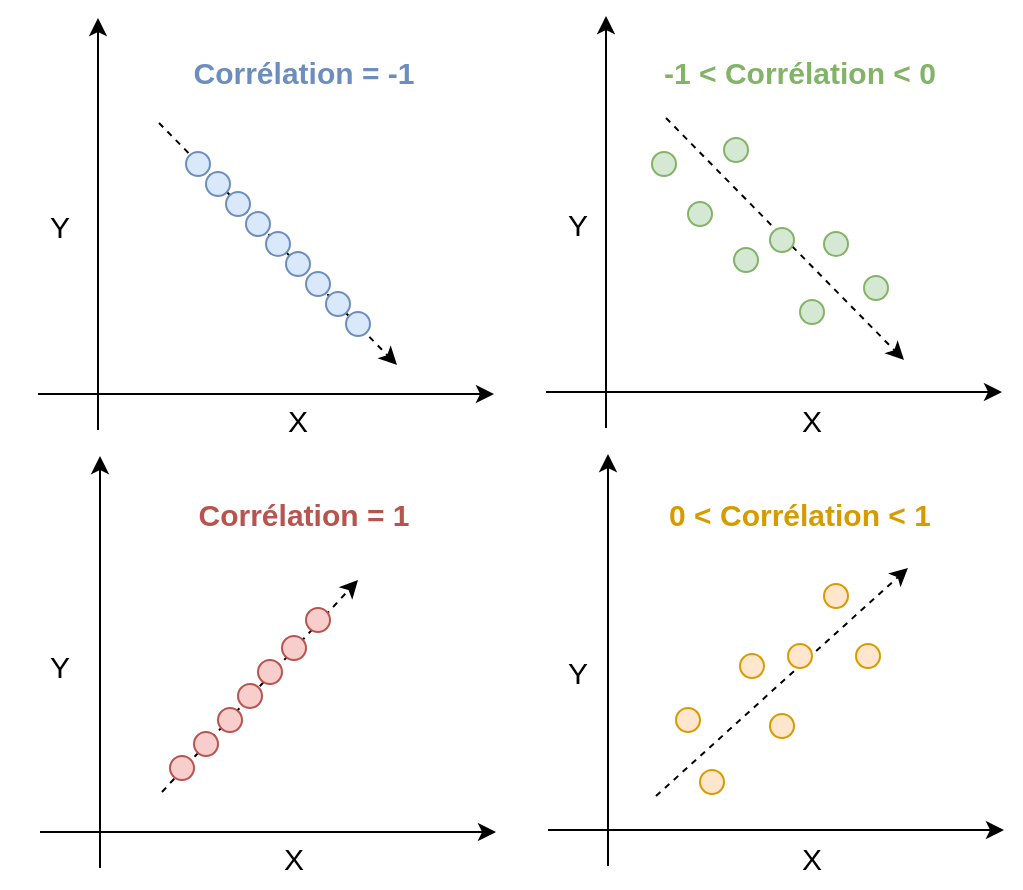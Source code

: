 <mxfile version="15.5.6" type="device"><diagram id="Cc-1J3vlMqXMMSnoMurv" name="Page-1"><mxGraphModel dx="813" dy="462" grid="0" gridSize="10" guides="1" tooltips="1" connect="1" arrows="1" fold="1" page="0" pageScale="1" pageWidth="827" pageHeight="1169" math="0" shadow="0"><root><mxCell id="0"/><mxCell id="1" parent="0"/><mxCell id="tRNcf5Hk0XrNbkv9Th14-49" value="" style="endArrow=classic;html=1;rounded=0;dashed=1;" edge="1" parent="1"><mxGeometry width="50" height="50" relative="1" as="geometry"><mxPoint x="149" y="598" as="sourcePoint"/><mxPoint x="247" y="492" as="targetPoint"/></mxGeometry></mxCell><mxCell id="tRNcf5Hk0XrNbkv9Th14-18" value="" style="endArrow=classic;html=1;rounded=0;dashed=1;" edge="1" parent="1"><mxGeometry width="50" height="50" relative="1" as="geometry"><mxPoint x="147.5" y="263.5" as="sourcePoint"/><mxPoint x="266.5" y="384.5" as="targetPoint"/></mxGeometry></mxCell><mxCell id="tRNcf5Hk0XrNbkv9Th14-1" value="" style="endArrow=classic;html=1;rounded=0;" edge="1" parent="1"><mxGeometry width="50" height="50" relative="1" as="geometry"><mxPoint x="117" y="417" as="sourcePoint"/><mxPoint x="117" y="211" as="targetPoint"/></mxGeometry></mxCell><mxCell id="tRNcf5Hk0XrNbkv9Th14-2" value="" style="endArrow=classic;html=1;rounded=0;" edge="1" parent="1"><mxGeometry width="50" height="50" relative="1" as="geometry"><mxPoint x="87" y="399" as="sourcePoint"/><mxPoint x="315" y="399" as="targetPoint"/></mxGeometry></mxCell><mxCell id="tRNcf5Hk0XrNbkv9Th14-3" value="" style="endArrow=classic;html=1;rounded=0;" edge="1" parent="1"><mxGeometry width="50" height="50" relative="1" as="geometry"><mxPoint x="371" y="416" as="sourcePoint"/><mxPoint x="371" y="210" as="targetPoint"/></mxGeometry></mxCell><mxCell id="tRNcf5Hk0XrNbkv9Th14-4" value="" style="endArrow=classic;html=1;rounded=0;" edge="1" parent="1"><mxGeometry width="50" height="50" relative="1" as="geometry"><mxPoint x="341" y="398" as="sourcePoint"/><mxPoint x="569" y="398" as="targetPoint"/></mxGeometry></mxCell><mxCell id="tRNcf5Hk0XrNbkv9Th14-5" value="" style="endArrow=classic;html=1;rounded=0;" edge="1" parent="1"><mxGeometry width="50" height="50" relative="1" as="geometry"><mxPoint x="118" y="636" as="sourcePoint"/><mxPoint x="118" y="430" as="targetPoint"/></mxGeometry></mxCell><mxCell id="tRNcf5Hk0XrNbkv9Th14-6" value="" style="endArrow=classic;html=1;rounded=0;" edge="1" parent="1"><mxGeometry width="50" height="50" relative="1" as="geometry"><mxPoint x="88" y="618" as="sourcePoint"/><mxPoint x="316" y="618" as="targetPoint"/></mxGeometry></mxCell><mxCell id="tRNcf5Hk0XrNbkv9Th14-7" value="" style="endArrow=classic;html=1;rounded=0;" edge="1" parent="1"><mxGeometry width="50" height="50" relative="1" as="geometry"><mxPoint x="372" y="635" as="sourcePoint"/><mxPoint x="372" y="429" as="targetPoint"/></mxGeometry></mxCell><mxCell id="tRNcf5Hk0XrNbkv9Th14-8" value="" style="endArrow=classic;html=1;rounded=0;" edge="1" parent="1"><mxGeometry width="50" height="50" relative="1" as="geometry"><mxPoint x="342" y="617" as="sourcePoint"/><mxPoint x="570" y="617" as="targetPoint"/></mxGeometry></mxCell><mxCell id="tRNcf5Hk0XrNbkv9Th14-9" value="" style="ellipse;whiteSpace=wrap;html=1;aspect=fixed;fillColor=#dae8fc;strokeColor=#6c8ebf;" vertex="1" parent="1"><mxGeometry x="161" y="278" width="12" height="12" as="geometry"/></mxCell><mxCell id="tRNcf5Hk0XrNbkv9Th14-10" value="" style="ellipse;whiteSpace=wrap;html=1;aspect=fixed;fillColor=#dae8fc;strokeColor=#6c8ebf;" vertex="1" parent="1"><mxGeometry x="171" y="288" width="12" height="12" as="geometry"/></mxCell><mxCell id="tRNcf5Hk0XrNbkv9Th14-11" value="" style="ellipse;whiteSpace=wrap;html=1;aspect=fixed;fillColor=#dae8fc;strokeColor=#6c8ebf;" vertex="1" parent="1"><mxGeometry x="181" y="298" width="12" height="12" as="geometry"/></mxCell><mxCell id="tRNcf5Hk0XrNbkv9Th14-12" value="" style="ellipse;whiteSpace=wrap;html=1;aspect=fixed;fillColor=#dae8fc;strokeColor=#6c8ebf;" vertex="1" parent="1"><mxGeometry x="191" y="308" width="12" height="12" as="geometry"/></mxCell><mxCell id="tRNcf5Hk0XrNbkv9Th14-13" value="" style="ellipse;whiteSpace=wrap;html=1;aspect=fixed;fillColor=#dae8fc;strokeColor=#6c8ebf;" vertex="1" parent="1"><mxGeometry x="201" y="318" width="12" height="12" as="geometry"/></mxCell><mxCell id="tRNcf5Hk0XrNbkv9Th14-14" value="" style="ellipse;whiteSpace=wrap;html=1;aspect=fixed;fillColor=#dae8fc;strokeColor=#6c8ebf;" vertex="1" parent="1"><mxGeometry x="211" y="328" width="12" height="12" as="geometry"/></mxCell><mxCell id="tRNcf5Hk0XrNbkv9Th14-15" value="" style="ellipse;whiteSpace=wrap;html=1;aspect=fixed;fillColor=#dae8fc;strokeColor=#6c8ebf;" vertex="1" parent="1"><mxGeometry x="221" y="338" width="12" height="12" as="geometry"/></mxCell><mxCell id="tRNcf5Hk0XrNbkv9Th14-16" value="" style="ellipse;whiteSpace=wrap;html=1;aspect=fixed;fillColor=#dae8fc;strokeColor=#6c8ebf;" vertex="1" parent="1"><mxGeometry x="231" y="348" width="12" height="12" as="geometry"/></mxCell><mxCell id="tRNcf5Hk0XrNbkv9Th14-17" value="" style="ellipse;whiteSpace=wrap;html=1;aspect=fixed;fillColor=#dae8fc;strokeColor=#6c8ebf;" vertex="1" parent="1"><mxGeometry x="241" y="358" width="12" height="12" as="geometry"/></mxCell><mxCell id="tRNcf5Hk0XrNbkv9Th14-19" value="" style="endArrow=classic;html=1;rounded=0;dashed=1;" edge="1" parent="1"><mxGeometry width="50" height="50" relative="1" as="geometry"><mxPoint x="401" y="261" as="sourcePoint"/><mxPoint x="520" y="382" as="targetPoint"/></mxGeometry></mxCell><mxCell id="tRNcf5Hk0XrNbkv9Th14-21" value="" style="endArrow=classic;html=1;rounded=0;dashed=1;" edge="1" parent="1"><mxGeometry width="50" height="50" relative="1" as="geometry"><mxPoint x="396" y="600" as="sourcePoint"/><mxPoint x="522" y="486" as="targetPoint"/></mxGeometry></mxCell><mxCell id="tRNcf5Hk0XrNbkv9Th14-36" value="" style="ellipse;whiteSpace=wrap;html=1;aspect=fixed;fillColor=#f8cecc;strokeColor=#b85450;" vertex="1" parent="1"><mxGeometry x="153" y="580" width="12" height="12" as="geometry"/></mxCell><mxCell id="tRNcf5Hk0XrNbkv9Th14-37" value="" style="ellipse;whiteSpace=wrap;html=1;aspect=fixed;fillColor=#f8cecc;strokeColor=#b85450;" vertex="1" parent="1"><mxGeometry x="165" y="568" width="12" height="12" as="geometry"/></mxCell><mxCell id="tRNcf5Hk0XrNbkv9Th14-38" value="" style="ellipse;whiteSpace=wrap;html=1;aspect=fixed;fillColor=#f8cecc;strokeColor=#b85450;" vertex="1" parent="1"><mxGeometry x="177" y="556" width="12" height="12" as="geometry"/></mxCell><mxCell id="tRNcf5Hk0XrNbkv9Th14-39" value="" style="ellipse;whiteSpace=wrap;html=1;aspect=fixed;fillColor=#f8cecc;strokeColor=#b85450;" vertex="1" parent="1"><mxGeometry x="187" y="544" width="12" height="12" as="geometry"/></mxCell><mxCell id="tRNcf5Hk0XrNbkv9Th14-46" value="" style="ellipse;whiteSpace=wrap;html=1;aspect=fixed;fillColor=#f8cecc;strokeColor=#b85450;" vertex="1" parent="1"><mxGeometry x="197" y="532" width="12" height="12" as="geometry"/></mxCell><mxCell id="tRNcf5Hk0XrNbkv9Th14-47" value="" style="ellipse;whiteSpace=wrap;html=1;aspect=fixed;fillColor=#f8cecc;strokeColor=#b85450;" vertex="1" parent="1"><mxGeometry x="209" y="520" width="12" height="12" as="geometry"/></mxCell><mxCell id="tRNcf5Hk0XrNbkv9Th14-48" value="" style="ellipse;whiteSpace=wrap;html=1;aspect=fixed;fillColor=#f8cecc;strokeColor=#B85450;" vertex="1" parent="1"><mxGeometry x="221" y="506" width="12" height="12" as="geometry"/></mxCell><mxCell id="tRNcf5Hk0XrNbkv9Th14-50" value="" style="ellipse;whiteSpace=wrap;html=1;aspect=fixed;fillColor=#ffe6cc;strokeColor=#d79b00;" vertex="1" parent="1"><mxGeometry x="418" y="587" width="12" height="12" as="geometry"/></mxCell><mxCell id="tRNcf5Hk0XrNbkv9Th14-51" value="" style="ellipse;whiteSpace=wrap;html=1;aspect=fixed;fillColor=#ffe6cc;strokeColor=#d79b00;" vertex="1" parent="1"><mxGeometry x="406" y="556" width="12" height="12" as="geometry"/></mxCell><mxCell id="tRNcf5Hk0XrNbkv9Th14-52" value="" style="ellipse;whiteSpace=wrap;html=1;aspect=fixed;fillColor=#ffe6cc;strokeColor=#d79b00;" vertex="1" parent="1"><mxGeometry x="453" y="559" width="12" height="12" as="geometry"/></mxCell><mxCell id="tRNcf5Hk0XrNbkv9Th14-53" value="" style="ellipse;whiteSpace=wrap;html=1;aspect=fixed;fillColor=#ffe6cc;strokeColor=#d79b00;" vertex="1" parent="1"><mxGeometry x="462" y="524" width="12" height="12" as="geometry"/></mxCell><mxCell id="tRNcf5Hk0XrNbkv9Th14-54" value="" style="ellipse;whiteSpace=wrap;html=1;aspect=fixed;fillColor=#ffe6cc;strokeColor=#d79b00;" vertex="1" parent="1"><mxGeometry x="496" y="524" width="12" height="12" as="geometry"/></mxCell><mxCell id="tRNcf5Hk0XrNbkv9Th14-55" value="" style="ellipse;whiteSpace=wrap;html=1;aspect=fixed;fillColor=#ffe6cc;strokeColor=#d79b00;" vertex="1" parent="1"><mxGeometry x="438" y="529" width="12" height="12" as="geometry"/></mxCell><mxCell id="tRNcf5Hk0XrNbkv9Th14-56" value="" style="ellipse;whiteSpace=wrap;html=1;aspect=fixed;fillColor=#ffe6cc;strokeColor=#D79B00;" vertex="1" parent="1"><mxGeometry x="480" y="494" width="12" height="12" as="geometry"/></mxCell><mxCell id="tRNcf5Hk0XrNbkv9Th14-57" value="" style="ellipse;whiteSpace=wrap;html=1;aspect=fixed;fillColor=#d5e8d4;strokeColor=#82b366;" vertex="1" parent="1"><mxGeometry x="394" y="278" width="12" height="12" as="geometry"/></mxCell><mxCell id="tRNcf5Hk0XrNbkv9Th14-58" value="" style="ellipse;whiteSpace=wrap;html=1;aspect=fixed;fillColor=#d5e8d4;strokeColor=#82b366;" vertex="1" parent="1"><mxGeometry x="430" y="271" width="12" height="12" as="geometry"/></mxCell><mxCell id="tRNcf5Hk0XrNbkv9Th14-59" value="" style="ellipse;whiteSpace=wrap;html=1;aspect=fixed;fillColor=#d5e8d4;strokeColor=#82b366;" vertex="1" parent="1"><mxGeometry x="412" y="303" width="12" height="12" as="geometry"/></mxCell><mxCell id="tRNcf5Hk0XrNbkv9Th14-60" value="" style="ellipse;whiteSpace=wrap;html=1;aspect=fixed;fillColor=#d5e8d4;strokeColor=#82B366;" vertex="1" parent="1"><mxGeometry x="453" y="316" width="12" height="12" as="geometry"/></mxCell><mxCell id="tRNcf5Hk0XrNbkv9Th14-61" value="" style="ellipse;whiteSpace=wrap;html=1;aspect=fixed;fillColor=#d5e8d4;strokeColor=#82b366;" vertex="1" parent="1"><mxGeometry x="480" y="318" width="12" height="12" as="geometry"/></mxCell><mxCell id="tRNcf5Hk0XrNbkv9Th14-62" value="" style="ellipse;whiteSpace=wrap;html=1;aspect=fixed;fillColor=#d5e8d4;strokeColor=#82b366;" vertex="1" parent="1"><mxGeometry x="468" y="352" width="12" height="12" as="geometry"/></mxCell><mxCell id="tRNcf5Hk0XrNbkv9Th14-63" value="" style="ellipse;whiteSpace=wrap;html=1;aspect=fixed;fillColor=#d5e8d4;strokeColor=#82b366;" vertex="1" parent="1"><mxGeometry x="500" y="340" width="12" height="12" as="geometry"/></mxCell><mxCell id="tRNcf5Hk0XrNbkv9Th14-64" value="" style="ellipse;whiteSpace=wrap;html=1;aspect=fixed;fillColor=#d5e8d4;strokeColor=#82b366;" vertex="1" parent="1"><mxGeometry x="435" y="326" width="12" height="12" as="geometry"/></mxCell><mxCell id="tRNcf5Hk0XrNbkv9Th14-66" value="&lt;b&gt;&lt;font style=&quot;font-size: 15px&quot; color=&quot;#6c8ebf&quot;&gt;Corrélation = -1&lt;/font&gt;&lt;/b&gt;" style="text;html=1;strokeColor=none;fillColor=none;align=center;verticalAlign=middle;whiteSpace=wrap;rounded=0;" vertex="1" parent="1"><mxGeometry x="139" y="223" width="162" height="30" as="geometry"/></mxCell><mxCell id="tRNcf5Hk0XrNbkv9Th14-67" value="&lt;b&gt;&lt;font style=&quot;font-size: 15px&quot; color=&quot;#b85450&quot;&gt;Corrélation = 1&lt;/font&gt;&lt;/b&gt;" style="text;html=1;strokeColor=none;fillColor=none;align=center;verticalAlign=middle;whiteSpace=wrap;rounded=0;" vertex="1" parent="1"><mxGeometry x="139" y="444" width="162" height="30" as="geometry"/></mxCell><mxCell id="tRNcf5Hk0XrNbkv9Th14-68" value="&lt;b&gt;&lt;font style=&quot;font-size: 15px&quot; color=&quot;#d79b00&quot;&gt;0 &amp;lt; Corrélation &amp;lt; 1&lt;/font&gt;&lt;/b&gt;" style="text;html=1;strokeColor=none;fillColor=none;align=center;verticalAlign=middle;whiteSpace=wrap;rounded=0;" vertex="1" parent="1"><mxGeometry x="387" y="444" width="162" height="30" as="geometry"/></mxCell><mxCell id="tRNcf5Hk0XrNbkv9Th14-69" value="&lt;b&gt;&lt;font style=&quot;font-size: 15px&quot; color=&quot;#82b366&quot;&gt;-1 &amp;lt; Corrélation &amp;lt; 0&lt;/font&gt;&lt;/b&gt;" style="text;html=1;strokeColor=none;fillColor=none;align=center;verticalAlign=middle;whiteSpace=wrap;rounded=0;" vertex="1" parent="1"><mxGeometry x="387" y="223" width="162" height="30" as="geometry"/></mxCell><mxCell id="tRNcf5Hk0XrNbkv9Th14-71" value="&lt;font color=&quot;#000000&quot;&gt;X&lt;/font&gt;" style="text;html=1;strokeColor=none;fillColor=none;align=center;verticalAlign=middle;whiteSpace=wrap;rounded=0;fontSize=15;fontColor=#D79B00;" vertex="1" parent="1"><mxGeometry x="187" y="397" width="60" height="30" as="geometry"/></mxCell><mxCell id="tRNcf5Hk0XrNbkv9Th14-72" value="&lt;font color=&quot;#000000&quot;&gt;X&lt;/font&gt;" style="text;html=1;strokeColor=none;fillColor=none;align=center;verticalAlign=middle;whiteSpace=wrap;rounded=0;fontSize=15;fontColor=#D79B00;" vertex="1" parent="1"><mxGeometry x="185" y="616" width="60" height="30" as="geometry"/></mxCell><mxCell id="tRNcf5Hk0XrNbkv9Th14-73" value="&lt;font color=&quot;#000000&quot;&gt;X&lt;/font&gt;" style="text;html=1;strokeColor=none;fillColor=none;align=center;verticalAlign=middle;whiteSpace=wrap;rounded=0;fontSize=15;fontColor=#D79B00;" vertex="1" parent="1"><mxGeometry x="444" y="616" width="60" height="30" as="geometry"/></mxCell><mxCell id="tRNcf5Hk0XrNbkv9Th14-74" value="&lt;font color=&quot;#000000&quot;&gt;X&lt;/font&gt;" style="text;html=1;strokeColor=none;fillColor=none;align=center;verticalAlign=middle;whiteSpace=wrap;rounded=0;fontSize=15;fontColor=#D79B00;" vertex="1" parent="1"><mxGeometry x="444" y="397" width="60" height="30" as="geometry"/></mxCell><mxCell id="tRNcf5Hk0XrNbkv9Th14-75" value="&lt;font color=&quot;#000000&quot;&gt;Y&lt;/font&gt;" style="text;html=1;strokeColor=none;fillColor=none;align=center;verticalAlign=middle;whiteSpace=wrap;rounded=0;fontSize=15;fontColor=#D79B00;" vertex="1" parent="1"><mxGeometry x="68" y="300" width="60" height="30" as="geometry"/></mxCell><mxCell id="tRNcf5Hk0XrNbkv9Th14-76" value="&lt;font color=&quot;#000000&quot;&gt;Y&lt;/font&gt;" style="text;html=1;strokeColor=none;fillColor=none;align=center;verticalAlign=middle;whiteSpace=wrap;rounded=0;fontSize=15;fontColor=#D79B00;" vertex="1" parent="1"><mxGeometry x="327" y="299" width="60" height="30" as="geometry"/></mxCell><mxCell id="tRNcf5Hk0XrNbkv9Th14-77" value="&lt;font color=&quot;#000000&quot;&gt;Y&lt;/font&gt;" style="text;html=1;strokeColor=none;fillColor=none;align=center;verticalAlign=middle;whiteSpace=wrap;rounded=0;fontSize=15;fontColor=#D79B00;" vertex="1" parent="1"><mxGeometry x="68" y="520" width="60" height="30" as="geometry"/></mxCell><mxCell id="tRNcf5Hk0XrNbkv9Th14-78" value="&lt;font color=&quot;#000000&quot;&gt;Y&lt;/font&gt;" style="text;html=1;strokeColor=none;fillColor=none;align=center;verticalAlign=middle;whiteSpace=wrap;rounded=0;fontSize=15;fontColor=#D79B00;" vertex="1" parent="1"><mxGeometry x="327" y="523" width="60" height="30" as="geometry"/></mxCell></root></mxGraphModel></diagram></mxfile>